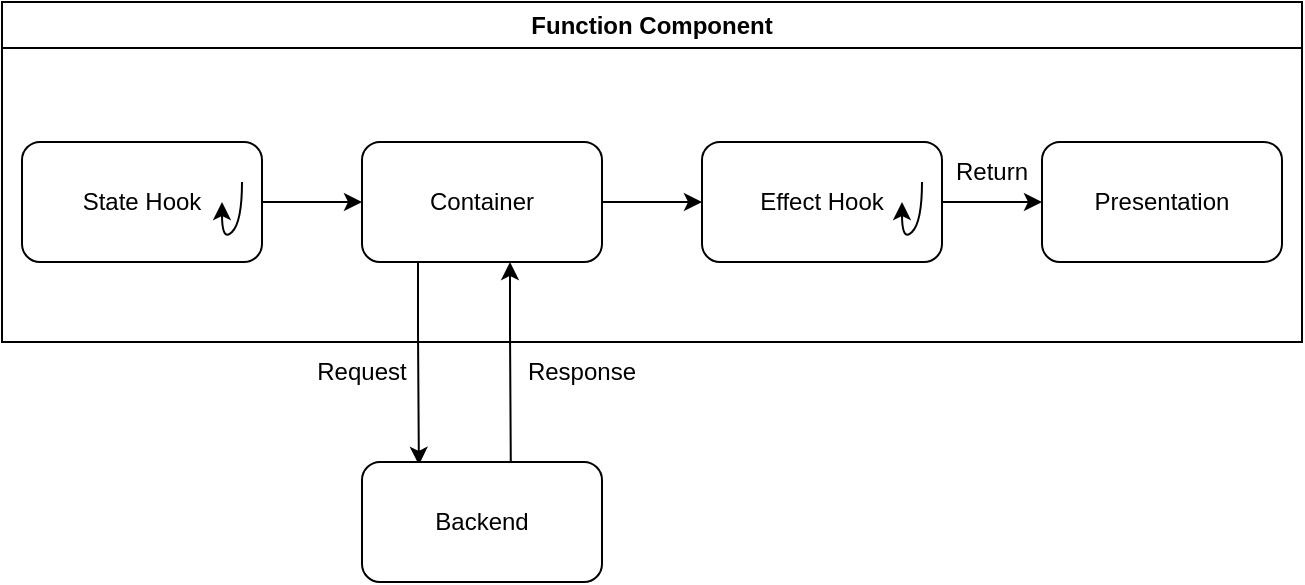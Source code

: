 <mxfile version="24.0.2" type="device">
  <diagram name="Page-1" id="YUlN44A9gg_cxiwzPX0Z">
    <mxGraphModel dx="724" dy="420" grid="1" gridSize="10" guides="1" tooltips="1" connect="1" arrows="1" fold="1" page="1" pageScale="1" pageWidth="850" pageHeight="1100" math="0" shadow="0">
      <root>
        <mxCell id="0" />
        <mxCell id="1" parent="0" />
        <mxCell id="lnb0aBH8O5DxswNknv1L-1" value="Function Component" style="swimlane;whiteSpace=wrap;html=1;" vertex="1" parent="1">
          <mxGeometry x="320" y="220" width="650" height="170" as="geometry" />
        </mxCell>
        <mxCell id="lnb0aBH8O5DxswNknv1L-26" style="edgeStyle=orthogonalEdgeStyle;rounded=0;orthogonalLoop=1;jettySize=auto;html=1;entryX=0;entryY=0.5;entryDx=0;entryDy=0;" edge="1" parent="lnb0aBH8O5DxswNknv1L-1" source="lnb0aBH8O5DxswNknv1L-4" target="lnb0aBH8O5DxswNknv1L-5">
          <mxGeometry relative="1" as="geometry" />
        </mxCell>
        <mxCell id="lnb0aBH8O5DxswNknv1L-4" value="State Hook" style="rounded=1;whiteSpace=wrap;html=1;shadow=0;textShadow=0;glass=0;" vertex="1" parent="lnb0aBH8O5DxswNknv1L-1">
          <mxGeometry x="10" y="70" width="120" height="60" as="geometry" />
        </mxCell>
        <mxCell id="lnb0aBH8O5DxswNknv1L-27" style="edgeStyle=orthogonalEdgeStyle;rounded=0;orthogonalLoop=1;jettySize=auto;html=1;entryX=0;entryY=0.5;entryDx=0;entryDy=0;" edge="1" parent="lnb0aBH8O5DxswNknv1L-1" source="lnb0aBH8O5DxswNknv1L-5" target="lnb0aBH8O5DxswNknv1L-18">
          <mxGeometry relative="1" as="geometry" />
        </mxCell>
        <mxCell id="lnb0aBH8O5DxswNknv1L-5" value="Container" style="rounded=1;whiteSpace=wrap;html=1;" vertex="1" parent="lnb0aBH8O5DxswNknv1L-1">
          <mxGeometry x="180" y="70" width="120" height="60" as="geometry" />
        </mxCell>
        <mxCell id="lnb0aBH8O5DxswNknv1L-12" value="Presentation" style="rounded=1;whiteSpace=wrap;html=1;" vertex="1" parent="lnb0aBH8O5DxswNknv1L-1">
          <mxGeometry x="520" y="70" width="120" height="60" as="geometry" />
        </mxCell>
        <mxCell id="lnb0aBH8O5DxswNknv1L-17" value="" style="curved=1;endArrow=classic;html=1;rounded=0;startSize=6;" edge="1" parent="lnb0aBH8O5DxswNknv1L-1">
          <mxGeometry width="50" height="50" relative="1" as="geometry">
            <mxPoint x="120" y="90" as="sourcePoint" />
            <mxPoint x="110" y="100" as="targetPoint" />
            <Array as="points">
              <mxPoint x="120" y="110" />
              <mxPoint x="110" y="120" />
            </Array>
          </mxGeometry>
        </mxCell>
        <mxCell id="lnb0aBH8O5DxswNknv1L-28" style="edgeStyle=orthogonalEdgeStyle;rounded=0;orthogonalLoop=1;jettySize=auto;html=1;entryX=0;entryY=0.5;entryDx=0;entryDy=0;" edge="1" parent="lnb0aBH8O5DxswNknv1L-1" source="lnb0aBH8O5DxswNknv1L-18" target="lnb0aBH8O5DxswNknv1L-12">
          <mxGeometry relative="1" as="geometry" />
        </mxCell>
        <mxCell id="lnb0aBH8O5DxswNknv1L-18" value="Effect Hook" style="rounded=1;whiteSpace=wrap;html=1;shadow=0;textShadow=0;glass=0;" vertex="1" parent="lnb0aBH8O5DxswNknv1L-1">
          <mxGeometry x="350" y="70" width="120" height="60" as="geometry" />
        </mxCell>
        <mxCell id="lnb0aBH8O5DxswNknv1L-23" value="" style="curved=1;endArrow=classic;html=1;rounded=0;startSize=6;" edge="1" parent="lnb0aBH8O5DxswNknv1L-1">
          <mxGeometry width="50" height="50" relative="1" as="geometry">
            <mxPoint x="460" y="90" as="sourcePoint" />
            <mxPoint x="450" y="100" as="targetPoint" />
            <Array as="points">
              <mxPoint x="460" y="110" />
              <mxPoint x="450" y="120" />
            </Array>
          </mxGeometry>
        </mxCell>
        <mxCell id="lnb0aBH8O5DxswNknv1L-29" value="Return" style="text;html=1;align=center;verticalAlign=middle;whiteSpace=wrap;rounded=0;" vertex="1" parent="lnb0aBH8O5DxswNknv1L-1">
          <mxGeometry x="470" y="75" width="50" height="20" as="geometry" />
        </mxCell>
        <mxCell id="lnb0aBH8O5DxswNknv1L-7" style="edgeStyle=orthogonalEdgeStyle;rounded=0;orthogonalLoop=1;jettySize=auto;html=1;entryX=0.237;entryY=0.018;entryDx=0;entryDy=0;entryPerimeter=0;" edge="1" parent="1" source="lnb0aBH8O5DxswNknv1L-5">
          <mxGeometry relative="1" as="geometry">
            <mxPoint x="528.44" y="451.44" as="targetPoint" />
            <Array as="points">
              <mxPoint x="528" y="385" />
              <mxPoint x="528" y="385" />
            </Array>
          </mxGeometry>
        </mxCell>
        <mxCell id="lnb0aBH8O5DxswNknv1L-9" style="edgeStyle=orthogonalEdgeStyle;rounded=0;orthogonalLoop=1;jettySize=auto;html=1;entryX=0.62;entryY=0.008;entryDx=0;entryDy=0;entryPerimeter=0;endArrow=none;endFill=0;startArrow=classic;startFill=1;" edge="1" parent="1" source="lnb0aBH8O5DxswNknv1L-5">
          <mxGeometry relative="1" as="geometry">
            <mxPoint x="574.4" y="450.64" as="targetPoint" />
            <Array as="points">
              <mxPoint x="574" y="385" />
              <mxPoint x="574" y="385" />
            </Array>
          </mxGeometry>
        </mxCell>
        <mxCell id="lnb0aBH8O5DxswNknv1L-10" value="Request" style="text;html=1;align=center;verticalAlign=middle;whiteSpace=wrap;rounded=0;" vertex="1" parent="1">
          <mxGeometry x="470" y="390" width="60" height="30" as="geometry" />
        </mxCell>
        <mxCell id="lnb0aBH8O5DxswNknv1L-11" value="Response" style="text;html=1;align=center;verticalAlign=middle;whiteSpace=wrap;rounded=0;" vertex="1" parent="1">
          <mxGeometry x="580" y="390" width="60" height="30" as="geometry" />
        </mxCell>
        <mxCell id="lnb0aBH8O5DxswNknv1L-25" value="Backend" style="rounded=1;whiteSpace=wrap;html=1;" vertex="1" parent="1">
          <mxGeometry x="500" y="450" width="120" height="60" as="geometry" />
        </mxCell>
      </root>
    </mxGraphModel>
  </diagram>
</mxfile>
